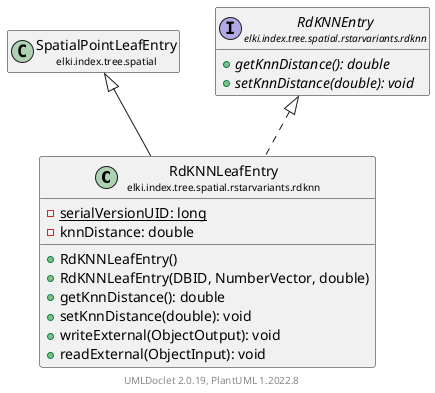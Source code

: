 @startuml
    remove .*\.(Instance|Par|Parameterizer|Factory)$
    set namespaceSeparator none
    hide empty fields
    hide empty methods

    class "<size:14>RdKNNLeafEntry\n<size:10>elki.index.tree.spatial.rstarvariants.rdknn" as elki.index.tree.spatial.rstarvariants.rdknn.RdKNNLeafEntry [[RdKNNLeafEntry.html]] {
        {static} -serialVersionUID: long
        -knnDistance: double
        +RdKNNLeafEntry()
        +RdKNNLeafEntry(DBID, NumberVector, double)
        +getKnnDistance(): double
        +setKnnDistance(double): void
        +writeExternal(ObjectOutput): void
        +readExternal(ObjectInput): void
    }

    class "<size:14>SpatialPointLeafEntry\n<size:10>elki.index.tree.spatial" as elki.index.tree.spatial.SpatialPointLeafEntry [[../../SpatialPointLeafEntry.html]]
    interface "<size:14>RdKNNEntry\n<size:10>elki.index.tree.spatial.rstarvariants.rdknn" as elki.index.tree.spatial.rstarvariants.rdknn.RdKNNEntry [[RdKNNEntry.html]] {
        {abstract} +getKnnDistance(): double
        {abstract} +setKnnDistance(double): void
    }

    elki.index.tree.spatial.SpatialPointLeafEntry <|-- elki.index.tree.spatial.rstarvariants.rdknn.RdKNNLeafEntry
    elki.index.tree.spatial.rstarvariants.rdknn.RdKNNEntry <|.. elki.index.tree.spatial.rstarvariants.rdknn.RdKNNLeafEntry

    center footer UMLDoclet 2.0.19, PlantUML 1.2022.8
@enduml
